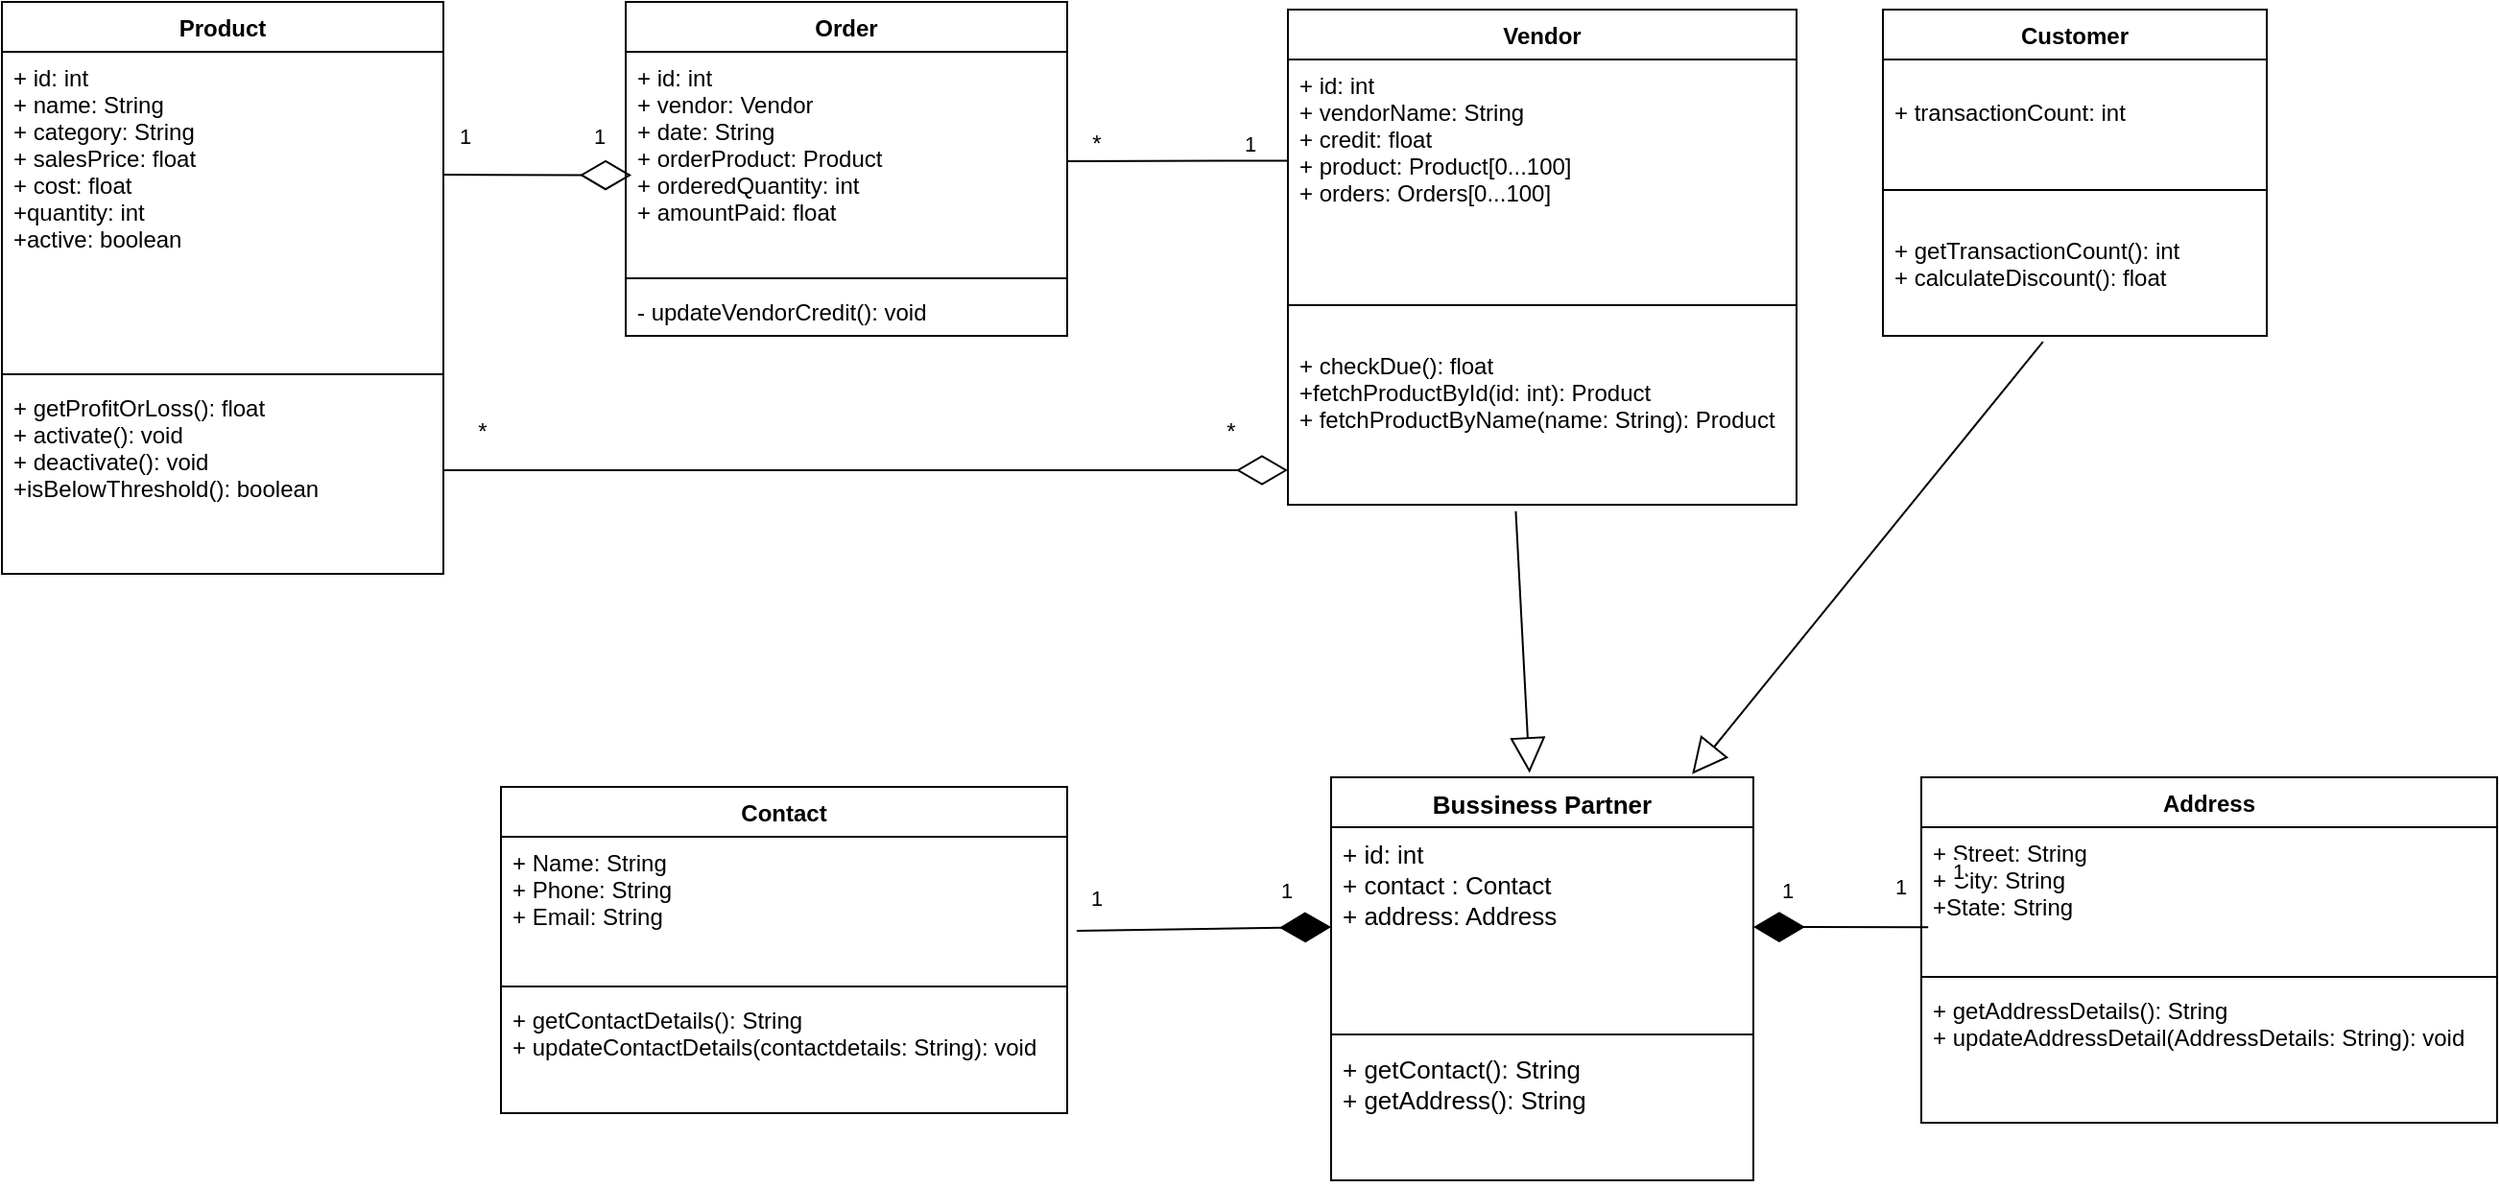 <mxfile version="16.4.6" type="github"><diagram id="x1rQlzW42sjCAib7o9QV" name="Page-1"><mxGraphModel dx="1246" dy="1809" grid="1" gridSize="10" guides="1" tooltips="1" connect="1" arrows="1" fold="1" page="1" pageScale="1" pageWidth="850" pageHeight="1100" math="0" shadow="0"><root><mxCell id="0"/><mxCell id="1" parent="0"/><mxCell id="4vt9VN0zpXeL7rYxbLUE-1" value="Product" style="swimlane;fontStyle=1;align=center;verticalAlign=top;childLayout=stackLayout;horizontal=1;startSize=26;horizontalStack=0;resizeParent=1;resizeParentMax=0;resizeLast=0;collapsible=1;marginBottom=0;" parent="1" vertex="1"><mxGeometry x="110" y="-1044" width="230" height="298" as="geometry"/></mxCell><mxCell id="4vt9VN0zpXeL7rYxbLUE-2" value="+ id: int&#10;+ name: String&#10;+ category: String&#10;+ salesPrice: float&#10;+ cost: float&#10;+quantity: int&#10;+active: boolean" style="text;strokeColor=none;fillColor=none;align=left;verticalAlign=top;spacingLeft=4;spacingRight=4;overflow=hidden;rotatable=0;points=[[0,0.5],[1,0.5]];portConstraint=eastwest;" parent="4vt9VN0zpXeL7rYxbLUE-1" vertex="1"><mxGeometry y="26" width="230" height="164" as="geometry"/></mxCell><mxCell id="4vt9VN0zpXeL7rYxbLUE-3" value="" style="line;strokeWidth=1;fillColor=none;align=left;verticalAlign=middle;spacingTop=-1;spacingLeft=3;spacingRight=3;rotatable=0;labelPosition=right;points=[];portConstraint=eastwest;" parent="4vt9VN0zpXeL7rYxbLUE-1" vertex="1"><mxGeometry y="190" width="230" height="8" as="geometry"/></mxCell><mxCell id="4vt9VN0zpXeL7rYxbLUE-4" value="+ getProfitOrLoss(): float&#10;+ activate(): void&#10;+ deactivate(): void&#10;+isBelowThreshold(): boolean" style="text;strokeColor=none;fillColor=none;align=left;verticalAlign=top;spacingLeft=4;spacingRight=4;overflow=hidden;rotatable=0;points=[[0,0.5],[1,0.5]];portConstraint=eastwest;" parent="4vt9VN0zpXeL7rYxbLUE-1" vertex="1"><mxGeometry y="198" width="230" height="100" as="geometry"/></mxCell><mxCell id="4vt9VN0zpXeL7rYxbLUE-5" value="Order" style="swimlane;fontStyle=1;align=center;verticalAlign=top;childLayout=stackLayout;horizontal=1;startSize=26;horizontalStack=0;resizeParent=1;resizeParentMax=0;resizeLast=0;collapsible=1;marginBottom=0;" parent="1" vertex="1"><mxGeometry x="435" y="-1044" width="230" height="174" as="geometry"/></mxCell><mxCell id="4vt9VN0zpXeL7rYxbLUE-6" value="+ id: int&#10;+ vendor: Vendor&#10;+ date: String&#10;+ orderProduct: Product&#10;+ orderedQuantity: int&#10;+ amountPaid: float" style="text;strokeColor=none;fillColor=none;align=left;verticalAlign=top;spacingLeft=4;spacingRight=4;overflow=hidden;rotatable=0;points=[[0,0.5],[1,0.5]];portConstraint=eastwest;" parent="4vt9VN0zpXeL7rYxbLUE-5" vertex="1"><mxGeometry y="26" width="230" height="114" as="geometry"/></mxCell><mxCell id="4vt9VN0zpXeL7rYxbLUE-7" value="" style="line;strokeWidth=1;fillColor=none;align=left;verticalAlign=middle;spacingTop=-1;spacingLeft=3;spacingRight=3;rotatable=0;labelPosition=right;points=[];portConstraint=eastwest;" parent="4vt9VN0zpXeL7rYxbLUE-5" vertex="1"><mxGeometry y="140" width="230" height="8" as="geometry"/></mxCell><mxCell id="4vt9VN0zpXeL7rYxbLUE-8" value="- updateVendorCredit(): void" style="text;strokeColor=none;fillColor=none;align=left;verticalAlign=top;spacingLeft=4;spacingRight=4;overflow=hidden;rotatable=0;points=[[0,0.5],[1,0.5]];portConstraint=eastwest;" parent="4vt9VN0zpXeL7rYxbLUE-5" vertex="1"><mxGeometry y="148" width="230" height="26" as="geometry"/></mxCell><mxCell id="4vt9VN0zpXeL7rYxbLUE-9" value="Customer" style="swimlane;fontStyle=1;align=center;verticalAlign=top;childLayout=stackLayout;horizontal=1;startSize=26;horizontalStack=0;resizeParent=1;resizeParentMax=0;resizeLast=0;collapsible=1;marginBottom=0;" parent="1" vertex="1"><mxGeometry x="1090" y="-1040" width="200" height="170" as="geometry"/></mxCell><mxCell id="4vt9VN0zpXeL7rYxbLUE-10" value="&#10;+ transactionCount: int" style="text;strokeColor=none;fillColor=none;align=left;verticalAlign=top;spacingLeft=4;spacingRight=4;overflow=hidden;rotatable=0;points=[[0,0.5],[1,0.5]];portConstraint=eastwest;" parent="4vt9VN0zpXeL7rYxbLUE-9" vertex="1"><mxGeometry y="26" width="200" height="64" as="geometry"/></mxCell><mxCell id="4vt9VN0zpXeL7rYxbLUE-11" value="" style="line;strokeWidth=1;fillColor=none;align=left;verticalAlign=middle;spacingTop=-1;spacingLeft=3;spacingRight=3;rotatable=0;labelPosition=right;points=[];portConstraint=eastwest;" parent="4vt9VN0zpXeL7rYxbLUE-9" vertex="1"><mxGeometry y="90" width="200" height="8" as="geometry"/></mxCell><mxCell id="4vt9VN0zpXeL7rYxbLUE-12" value="&#10;+ getTransactionCount(): int&#10;+ calculateDiscount(): float" style="text;strokeColor=none;fillColor=none;align=left;verticalAlign=top;spacingLeft=4;spacingRight=4;overflow=hidden;rotatable=0;points=[[0,0.5],[1,0.5]];portConstraint=eastwest;" parent="4vt9VN0zpXeL7rYxbLUE-9" vertex="1"><mxGeometry y="98" width="200" height="72" as="geometry"/></mxCell><mxCell id="4vt9VN0zpXeL7rYxbLUE-13" value="Vendor" style="swimlane;fontStyle=1;align=center;verticalAlign=top;childLayout=stackLayout;horizontal=1;startSize=26;horizontalStack=0;resizeParent=1;resizeParentMax=0;resizeLast=0;collapsible=1;marginBottom=0;" parent="1" vertex="1"><mxGeometry x="780" y="-1040" width="265" height="258" as="geometry"/></mxCell><mxCell id="4vt9VN0zpXeL7rYxbLUE-14" value="+ id: int&#10;+ vendorName: String&#10;+ credit: float&#10;+ product: Product[0...100]&#10;+ orders: Orders[0...100]" style="text;strokeColor=none;fillColor=none;align=left;verticalAlign=top;spacingLeft=4;spacingRight=4;overflow=hidden;rotatable=0;points=[[0,0.5],[1,0.5]];portConstraint=eastwest;" parent="4vt9VN0zpXeL7rYxbLUE-13" vertex="1"><mxGeometry y="26" width="265" height="124" as="geometry"/></mxCell><mxCell id="4vt9VN0zpXeL7rYxbLUE-15" value="" style="line;strokeWidth=1;fillColor=none;align=left;verticalAlign=middle;spacingTop=-1;spacingLeft=3;spacingRight=3;rotatable=0;labelPosition=right;points=[];portConstraint=eastwest;" parent="4vt9VN0zpXeL7rYxbLUE-13" vertex="1"><mxGeometry y="150" width="265" height="8" as="geometry"/></mxCell><mxCell id="4vt9VN0zpXeL7rYxbLUE-16" value="&#10;+ checkDue(): float&#10;+fetchProductById(id: int): Product&#10;+ fetchProductByName(name: String): Product&#10;" style="text;strokeColor=none;fillColor=none;align=left;verticalAlign=top;spacingLeft=4;spacingRight=4;overflow=hidden;rotatable=0;points=[[0,0.5],[1,0.5]];portConstraint=eastwest;" parent="4vt9VN0zpXeL7rYxbLUE-13" vertex="1"><mxGeometry y="158" width="265" height="100" as="geometry"/></mxCell><mxCell id="4vt9VN0zpXeL7rYxbLUE-45" value="Bussiness Partner" style="swimlane;fontStyle=1;align=center;verticalAlign=top;childLayout=stackLayout;horizontal=1;startSize=26;horizontalStack=0;resizeParent=1;resizeParentMax=0;resizeLast=0;collapsible=1;marginBottom=0;labelBackgroundColor=none;labelBorderColor=none;fontSize=13;" parent="1" vertex="1"><mxGeometry x="802.5" y="-640" width="220" height="210" as="geometry"/></mxCell><mxCell id="4vt9VN0zpXeL7rYxbLUE-46" value="+ id: int&#10;+ contact : Contact&#10;+ address: Address" style="text;strokeColor=none;fillColor=none;align=left;verticalAlign=top;spacingLeft=4;spacingRight=4;overflow=hidden;rotatable=0;points=[[0,0.5],[1,0.5]];portConstraint=eastwest;labelBackgroundColor=none;labelBorderColor=none;fontSize=13;" parent="4vt9VN0zpXeL7rYxbLUE-45" vertex="1"><mxGeometry y="26" width="220" height="104" as="geometry"/></mxCell><mxCell id="4vt9VN0zpXeL7rYxbLUE-47" value="" style="line;strokeWidth=1;fillColor=none;align=left;verticalAlign=middle;spacingTop=-1;spacingLeft=3;spacingRight=3;rotatable=0;labelPosition=right;points=[];portConstraint=eastwest;labelBackgroundColor=none;labelBorderColor=none;fontSize=13;" parent="4vt9VN0zpXeL7rYxbLUE-45" vertex="1"><mxGeometry y="130" width="220" height="8" as="geometry"/></mxCell><mxCell id="4vt9VN0zpXeL7rYxbLUE-48" value="+ getContact(): String&#10;+ getAddress(): String" style="text;strokeColor=none;fillColor=none;align=left;verticalAlign=top;spacingLeft=4;spacingRight=4;overflow=hidden;rotatable=0;points=[[0,0.5],[1,0.5]];portConstraint=eastwest;labelBackgroundColor=none;labelBorderColor=none;fontSize=13;" parent="4vt9VN0zpXeL7rYxbLUE-45" vertex="1"><mxGeometry y="138" width="220" height="72" as="geometry"/></mxCell><mxCell id="x_GX01w57GS1Q3rRgQEp-4" value="Address" style="swimlane;fontStyle=1;align=center;verticalAlign=top;childLayout=stackLayout;horizontal=1;startSize=26;horizontalStack=0;resizeParent=1;resizeParentMax=0;resizeLast=0;collapsible=1;marginBottom=0;" parent="1" vertex="1"><mxGeometry x="1110" y="-640" width="300" height="180" as="geometry"/></mxCell><mxCell id="x_GX01w57GS1Q3rRgQEp-5" value="+ Street: String&#10;+ City: String&#10;+State: String" style="text;strokeColor=none;fillColor=none;align=left;verticalAlign=top;spacingLeft=4;spacingRight=4;overflow=hidden;rotatable=0;points=[[0,0.5],[1,0.5]];portConstraint=eastwest;" parent="x_GX01w57GS1Q3rRgQEp-4" vertex="1"><mxGeometry y="26" width="300" height="74" as="geometry"/></mxCell><mxCell id="x_GX01w57GS1Q3rRgQEp-6" value="" style="line;strokeWidth=1;fillColor=none;align=left;verticalAlign=middle;spacingTop=-1;spacingLeft=3;spacingRight=3;rotatable=0;labelPosition=right;points=[];portConstraint=eastwest;" parent="x_GX01w57GS1Q3rRgQEp-4" vertex="1"><mxGeometry y="100" width="300" height="8" as="geometry"/></mxCell><mxCell id="x_GX01w57GS1Q3rRgQEp-7" value="+ getAddressDetails(): String&#10;+ updateAddressDetail(AddressDetails: String): void" style="text;strokeColor=none;fillColor=none;align=left;verticalAlign=top;spacingLeft=4;spacingRight=4;overflow=hidden;rotatable=0;points=[[0,0.5],[1,0.5]];portConstraint=eastwest;" parent="x_GX01w57GS1Q3rRgQEp-4" vertex="1"><mxGeometry y="108" width="300" height="72" as="geometry"/></mxCell><mxCell id="x_GX01w57GS1Q3rRgQEp-8" value="Contact" style="swimlane;fontStyle=1;align=center;verticalAlign=top;childLayout=stackLayout;horizontal=1;startSize=26;horizontalStack=0;resizeParent=1;resizeParentMax=0;resizeLast=0;collapsible=1;marginBottom=0;" parent="1" vertex="1"><mxGeometry x="370" y="-635" width="295" height="170" as="geometry"/></mxCell><mxCell id="x_GX01w57GS1Q3rRgQEp-9" value="+ Name: String&#10;+ Phone: String&#10;+ Email: String" style="text;strokeColor=none;fillColor=none;align=left;verticalAlign=top;spacingLeft=4;spacingRight=4;overflow=hidden;rotatable=0;points=[[0,0.5],[1,0.5]];portConstraint=eastwest;" parent="x_GX01w57GS1Q3rRgQEp-8" vertex="1"><mxGeometry y="26" width="295" height="74" as="geometry"/></mxCell><mxCell id="x_GX01w57GS1Q3rRgQEp-10" value="" style="line;strokeWidth=1;fillColor=none;align=left;verticalAlign=middle;spacingTop=-1;spacingLeft=3;spacingRight=3;rotatable=0;labelPosition=right;points=[];portConstraint=eastwest;" parent="x_GX01w57GS1Q3rRgQEp-8" vertex="1"><mxGeometry y="100" width="295" height="8" as="geometry"/></mxCell><mxCell id="x_GX01w57GS1Q3rRgQEp-11" value="+ getContactDetails(): String&#10;+ updateContactDetails(contactdetails: String): void" style="text;strokeColor=none;fillColor=none;align=left;verticalAlign=top;spacingLeft=4;spacingRight=4;overflow=hidden;rotatable=0;points=[[0,0.5],[1,0.5]];portConstraint=eastwest;" parent="x_GX01w57GS1Q3rRgQEp-8" vertex="1"><mxGeometry y="108" width="295" height="62" as="geometry"/></mxCell><mxCell id="x_GX01w57GS1Q3rRgQEp-12" value="" style="endArrow=diamondThin;endFill=1;endSize=24;html=1;rounded=0;entryX=0;entryY=0.5;entryDx=0;entryDy=0;" parent="1" target="4vt9VN0zpXeL7rYxbLUE-46" edge="1"><mxGeometry width="160" relative="1" as="geometry"><mxPoint x="670" y="-560" as="sourcePoint"/><mxPoint x="450" y="-576" as="targetPoint"/></mxGeometry></mxCell><mxCell id="x_GX01w57GS1Q3rRgQEp-14" value="1" style="edgeLabel;html=1;align=center;verticalAlign=middle;resizable=0;points=[];" parent="x_GX01w57GS1Q3rRgQEp-12" vertex="1" connectable="0"><mxGeometry x="-0.741" y="4" relative="1" as="geometry"><mxPoint x="-7" y="-13" as="offset"/></mxGeometry></mxCell><mxCell id="x_GX01w57GS1Q3rRgQEp-13" value="" style="endArrow=diamondThin;endFill=1;endSize=24;html=1;rounded=0;entryX=1;entryY=0.5;entryDx=0;entryDy=0;exitX=0.012;exitY=0.704;exitDx=0;exitDy=0;exitPerimeter=0;" parent="1" source="x_GX01w57GS1Q3rRgQEp-5" target="4vt9VN0zpXeL7rYxbLUE-46" edge="1"><mxGeometry width="160" relative="1" as="geometry"><mxPoint x="600" y="-720" as="sourcePoint"/><mxPoint x="760" y="-720" as="targetPoint"/></mxGeometry></mxCell><mxCell id="tyaDUpuu0kSddRL9edlc-1" value="" style="endArrow=block;endSize=16;endFill=0;html=1;rounded=0;exitX=0.448;exitY=1.034;exitDx=0;exitDy=0;exitPerimeter=0;entryX=0.47;entryY=-0.011;entryDx=0;entryDy=0;entryPerimeter=0;" edge="1" parent="1" source="4vt9VN0zpXeL7rYxbLUE-16" target="4vt9VN0zpXeL7rYxbLUE-45"><mxGeometry width="160" relative="1" as="geometry"><mxPoint x="880" y="-690" as="sourcePoint"/><mxPoint x="1040" y="-690" as="targetPoint"/></mxGeometry></mxCell><mxCell id="tyaDUpuu0kSddRL9edlc-2" value="" style="endArrow=block;endSize=16;endFill=0;html=1;rounded=0;exitX=0.417;exitY=1.042;exitDx=0;exitDy=0;exitPerimeter=0;entryX=0.855;entryY=-0.008;entryDx=0;entryDy=0;entryPerimeter=0;" edge="1" parent="1" source="4vt9VN0zpXeL7rYxbLUE-12" target="4vt9VN0zpXeL7rYxbLUE-45"><mxGeometry width="160" relative="1" as="geometry"><mxPoint x="1070" y="-730" as="sourcePoint"/><mxPoint x="1230" y="-730" as="targetPoint"/></mxGeometry></mxCell><mxCell id="tyaDUpuu0kSddRL9edlc-3" value="&lt;span style=&quot;color: rgba(0 , 0 , 0 , 0) ; font-family: monospace ; font-size: 0px&quot;&gt;%3CmxGraphModel%3E%3Croot%3E%3CmxCell%20id%3D%220%22%2F%3E%3CmxCell%20id%3D%221%22%20parent%3D%220%22%2F%3E%3CmxCell%20id%3D%222%22%20value%3D%221%22%20style%3D%22edgeLabel%3Bhtml%3D1%3Balign%3Dcenter%3BverticalAlign%3Dmiddle%3Bresizable%3D0%3Bpoints%3D%5B%5D%3B%22%20vertex%3D%221%22%20connectable%3D%220%22%20parent%3D%221%22%3E%3CmxGeometry%20x%3D%22354.725%22%20y%3D%22-580.044%22%20as%3D%22geometry%22%3E%3CmxPoint%20x%3D%2264%22%20y%3D%22-10%22%20as%3D%22offset%22%2F%3E%3C%2FmxGeometry%3E%3C%2FmxCell%3E%3C%2Froot%3E%3C%2FmxGraphModel%3E&lt;/span&gt;" style="text;html=1;align=center;verticalAlign=middle;resizable=0;points=[];autosize=1;strokeColor=none;fillColor=none;" vertex="1" parent="1"><mxGeometry x="730" y="-610" width="20" height="20" as="geometry"/></mxCell><mxCell id="tyaDUpuu0kSddRL9edlc-5" value="" style="endArrow=diamondThin;endFill=0;endSize=24;html=1;rounded=0;" edge="1" parent="1"><mxGeometry width="160" relative="1" as="geometry"><mxPoint x="340" y="-800" as="sourcePoint"/><mxPoint x="780" y="-800" as="targetPoint"/></mxGeometry></mxCell><mxCell id="tyaDUpuu0kSddRL9edlc-6" value="" style="endArrow=diamondThin;endFill=0;endSize=24;html=1;rounded=0;entryX=0.013;entryY=0.564;entryDx=0;entryDy=0;entryPerimeter=0;" edge="1" parent="1" target="4vt9VN0zpXeL7rYxbLUE-6"><mxGeometry width="160" relative="1" as="geometry"><mxPoint x="340" y="-954" as="sourcePoint"/><mxPoint x="500" y="-960" as="targetPoint"/></mxGeometry></mxCell><mxCell id="tyaDUpuu0kSddRL9edlc-12" value="" style="endArrow=none;html=1;rounded=0;entryX=0;entryY=0.425;entryDx=0;entryDy=0;entryPerimeter=0;exitX=1;exitY=0.5;exitDx=0;exitDy=0;" edge="1" parent="1" source="4vt9VN0zpXeL7rYxbLUE-6" target="4vt9VN0zpXeL7rYxbLUE-14"><mxGeometry width="50" height="50" relative="1" as="geometry"><mxPoint x="660" y="-957" as="sourcePoint"/><mxPoint x="580" y="-750" as="targetPoint"/><Array as="points"/></mxGeometry></mxCell><mxCell id="tyaDUpuu0kSddRL9edlc-14" value="1" style="edgeLabel;html=1;align=center;verticalAlign=middle;resizable=0;points=[];" vertex="1" connectable="0" parent="1"><mxGeometry x="759.998" y="-969.996" as="geometry"/></mxCell><mxCell id="tyaDUpuu0kSddRL9edlc-15" value="1" style="edgeLabel;html=1;align=center;verticalAlign=middle;resizable=0;points=[];" vertex="1" connectable="0" parent="1"><mxGeometry x="719.998" y="-669.996" as="geometry"><mxPoint x="-299" y="-304" as="offset"/></mxGeometry></mxCell><mxCell id="tyaDUpuu0kSddRL9edlc-16" value="1" style="edgeLabel;html=1;align=center;verticalAlign=middle;resizable=0;points=[];" vertex="1" connectable="0" parent="1"><mxGeometry x="649.998" y="-669.996" as="geometry"><mxPoint x="-299" y="-304" as="offset"/></mxGeometry></mxCell><mxCell id="tyaDUpuu0kSddRL9edlc-17" value="*" style="text;html=1;align=center;verticalAlign=middle;resizable=0;points=[];autosize=1;strokeColor=none;fillColor=none;" vertex="1" parent="1"><mxGeometry x="670" y="-980" width="20" height="20" as="geometry"/></mxCell><mxCell id="tyaDUpuu0kSddRL9edlc-18" value="*" style="text;html=1;align=center;verticalAlign=middle;resizable=0;points=[];autosize=1;strokeColor=none;fillColor=none;" vertex="1" parent="1"><mxGeometry x="740" y="-830" width="20" height="20" as="geometry"/></mxCell><mxCell id="tyaDUpuu0kSddRL9edlc-19" value="*" style="text;html=1;align=center;verticalAlign=middle;resizable=0;points=[];autosize=1;strokeColor=none;fillColor=none;" vertex="1" parent="1"><mxGeometry x="350" y="-830" width="20" height="20" as="geometry"/></mxCell><mxCell id="tyaDUpuu0kSddRL9edlc-20" value="1" style="edgeLabel;html=1;align=center;verticalAlign=middle;resizable=0;points=[];" vertex="1" connectable="0" parent="1"><mxGeometry x="689.938" y="-567.256" as="geometry"><mxPoint x="89" y="-14" as="offset"/></mxGeometry></mxCell><mxCell id="tyaDUpuu0kSddRL9edlc-21" value="1" style="edgeLabel;html=1;align=center;verticalAlign=middle;resizable=0;points=[];" vertex="1" connectable="0" parent="1"><mxGeometry x="699.938" y="-557.256" as="geometry"><mxPoint x="429" y="-34" as="offset"/></mxGeometry></mxCell><mxCell id="tyaDUpuu0kSddRL9edlc-22" value="1" style="edgeLabel;html=1;align=center;verticalAlign=middle;resizable=0;points=[];" vertex="1" connectable="0" parent="1"><mxGeometry x="689.938" y="-567.256" as="geometry"><mxPoint x="350" y="-14" as="offset"/></mxGeometry></mxCell><mxCell id="tyaDUpuu0kSddRL9edlc-23" value="1" style="edgeLabel;html=1;align=center;verticalAlign=middle;resizable=0;points=[];" vertex="1" connectable="0" parent="1"><mxGeometry x="699.938" y="-557.256" as="geometry"><mxPoint x="399" y="-26" as="offset"/></mxGeometry></mxCell></root></mxGraphModel></diagram></mxfile>
